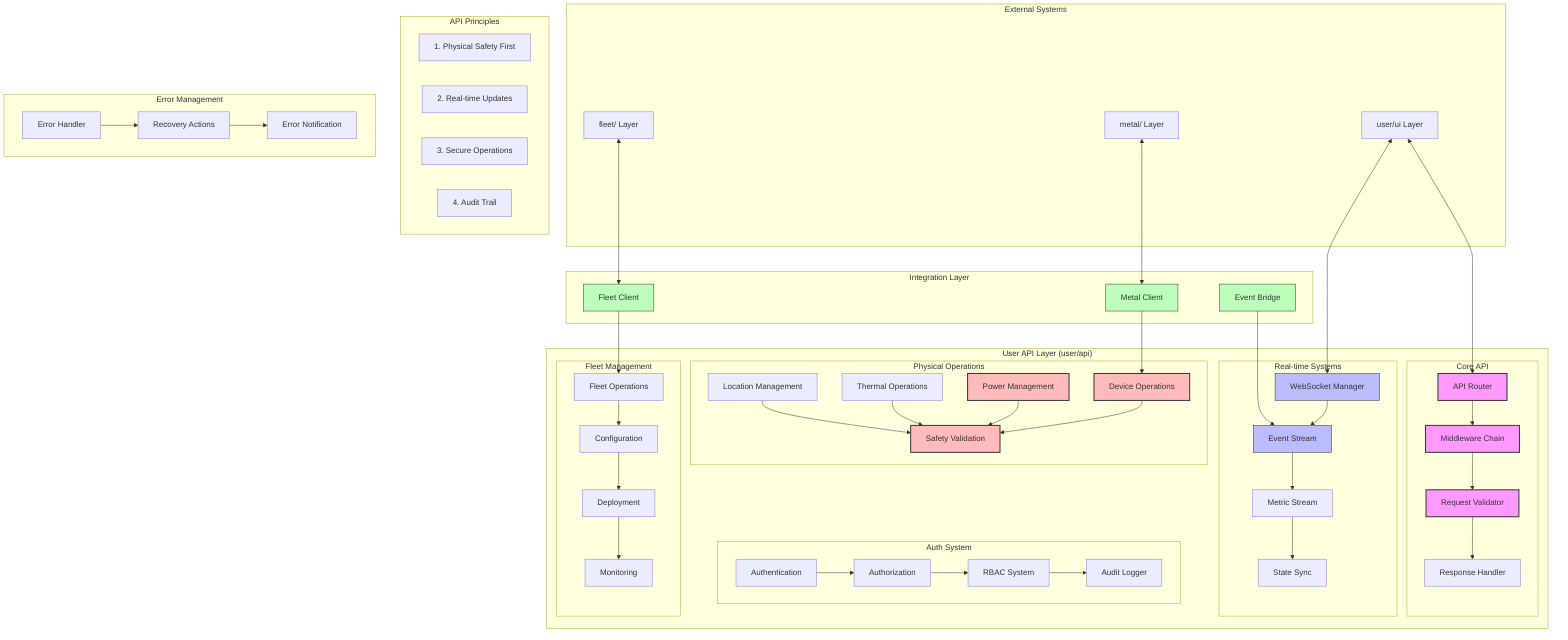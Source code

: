 graph TB
    %% API Layer Overview
    subgraph APILayer["User API Layer (user/api)"]
        direction TB
        
        %% Core API
        subgraph Core["Core API"]
            router["API Router"]
            middleware["Middleware Chain"]
            validator["Request Validator"]
            responder["Response Handler"]
            
            router --> middleware
            middleware --> validator
            validator --> responder
        end

        %% Authentication & Authorization
        subgraph Auth["Auth System"]
            authN["Authentication"]
            authZ["Authorization"]
            rbac["RBAC System"]
            audit["Audit Logger"]
            
            authN --> authZ
            authZ --> rbac
            rbac --> audit
        end

        %% Physical Operations API
        subgraph PhysicalAPI["Physical Operations"]
            deviceOps["Device Operations"]
            powerMgmt["Power Management"]
            thermalOps["Thermal Operations"]
            locationMgmt["Location Management"]
            safetyChecks["Safety Validation"]
            
            deviceOps --> safetyChecks
            powerMgmt --> safetyChecks
            thermalOps --> safetyChecks
            locationMgmt --> safetyChecks
        end

        %% Real-time Systems
        subgraph Realtime["Real-time Systems"]
            wsManager["WebSocket Manager"]
            eventStream["Event Stream"]
            metricStream["Metric Stream"]
            stateSync["State Sync"]
            
            wsManager --> eventStream
            eventStream --> metricStream
            metricStream --> stateSync
        end

        %% Fleet Management API
        subgraph FleetAPI["Fleet Management"]
            fleetOps["Fleet Operations"]
            configMgmt["Configuration"]
            deployment["Deployment"]
            monitoring["Monitoring"]
            
            fleetOps --> configMgmt
            configMgmt --> deployment
            deployment --> monitoring
        end
    end

    %% External Systems
    subgraph ExternalSystems["External Systems"]
        ui["user/ui Layer"]
        fleet["fleet/ Layer"]
        metal["metal/ Layer"]
    end

    %% Integration Points
    subgraph Integration["Integration Layer"]
        fleetClient["Fleet Client"]
        metalClient["Metal Client"]
        eventBridge["Event Bridge"]
    end

    %% Data Flow
    ui <--> router
    ui <--> wsManager
    
    fleet <--> fleetClient
    metal <--> metalClient
    
    fleetClient --> fleetOps
    metalClient --> deviceOps
    eventBridge --> eventStream

    %% Style Definitions
    classDef core fill:#f9f,stroke:#333,stroke-width:2px
    classDef physical fill:#fbb,stroke:#333,stroke-width:2px
    classDef realtime fill:#bbf,stroke:#333,stroke-width:1px
    classDef integration fill:#bfb,stroke:#333,stroke-width:1px

    class router,middleware,validator core
    class deviceOps,powerMgmt,safetyChecks physical
    class wsManager,eventStream realtime
    class fleetClient,metalClient,eventBridge integration

    %% Notes
    subgraph APIPrinciples["API Principles"]
        note1["1. Physical Safety First"]
        note2["2. Real-time Updates"]
        note3["3. Secure Operations"]
        note4["4. Audit Trail"]
    end

    %% Error Handling
    subgraph ErrorHandling["Error Management"]
        errorHandler["Error Handler"]
        recovery["Recovery Actions"]
        notification["Error Notification"]
        
        errorHandler --> recovery
        recovery --> notification
    end